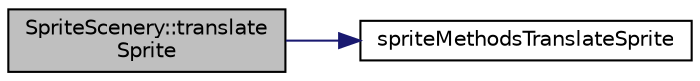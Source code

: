 digraph "SpriteScenery::translateSprite"
{
 // LATEX_PDF_SIZE
  edge [fontname="Helvetica",fontsize="10",labelfontname="Helvetica",labelfontsize="10"];
  node [fontname="Helvetica",fontsize="10",shape=record];
  rankdir="LR";
  Node1 [label="SpriteScenery::translate\lSprite",height=0.2,width=0.4,color="black", fillcolor="grey75", style="filled", fontcolor="black",tooltip=" "];
  Node1 -> Node2 [color="midnightblue",fontsize="10",style="solid",fontname="Helvetica"];
  Node2 [label="spriteMethodsTranslateSprite",height=0.2,width=0.4,color="black", fillcolor="white", style="filled",URL="$_sprite_methods_8cpp.html#af8b26da7debce38238aa454f2b76f94f",tooltip=" "];
}
